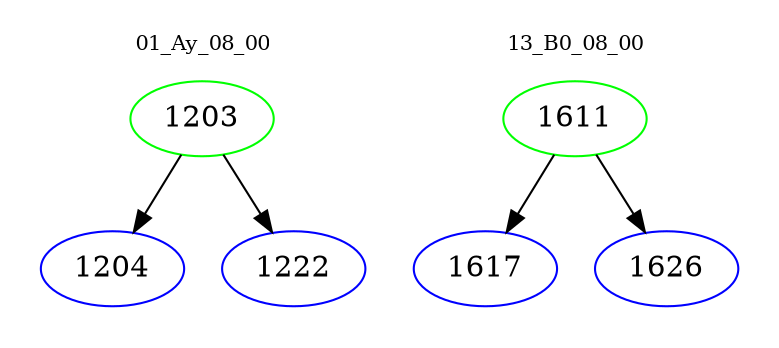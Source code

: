 digraph{
subgraph cluster_0 {
color = white
label = "01_Ay_08_00";
fontsize=10;
T0_1203 [label="1203", color="green"]
T0_1203 -> T0_1204 [color="black"]
T0_1204 [label="1204", color="blue"]
T0_1203 -> T0_1222 [color="black"]
T0_1222 [label="1222", color="blue"]
}
subgraph cluster_1 {
color = white
label = "13_B0_08_00";
fontsize=10;
T1_1611 [label="1611", color="green"]
T1_1611 -> T1_1617 [color="black"]
T1_1617 [label="1617", color="blue"]
T1_1611 -> T1_1626 [color="black"]
T1_1626 [label="1626", color="blue"]
}
}
